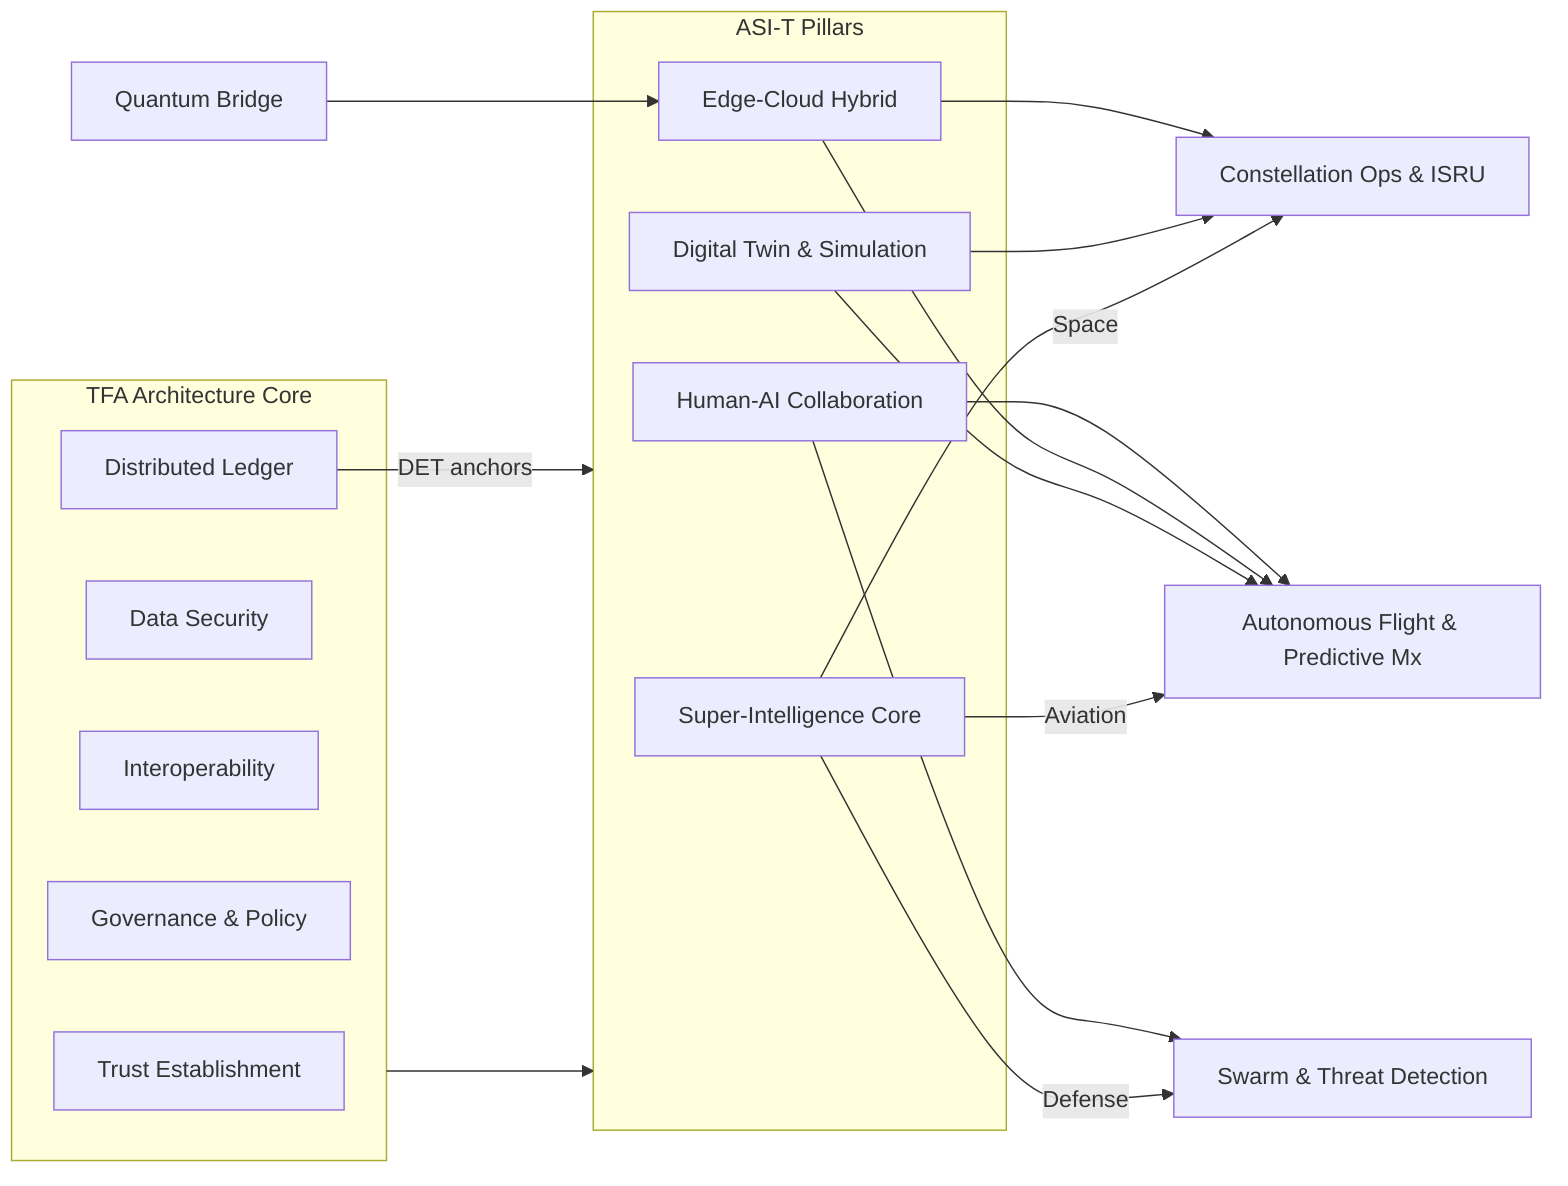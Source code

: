 flowchart LR
  subgraph TFA["TFA Architecture Core"]
    TE[Trust Establishment]
    DS[Data Security]
    IO[Interoperability]
    GP[Governance & Policy]
    DLT[Distributed Ledger]
  end

  subgraph ASIT["ASI-T Pillars"]
    SIC[Super-Intelligence Core]
    DTS[Digital Twin & Simulation]
    ECH[Edge-Cloud Hybrid]
    HAI[Human-AI Collaboration]
  end

  QB[Quantum Bridge]

  TFA --> ASIT
  QB  --> ECH
  SIC -->|Aviation| AV[Autonomous Flight & Predictive Mx]
  SIC -->|Space| SP[Constellation Ops & ISRU]
  SIC -->|Defense| DF[Swarm & Threat Detection]
  DTS --> AV
  DTS --> SP
  ECH --> AV
  ECH --> SP
  HAI --> AV
  HAI --> DF
  DLT -->|DET anchors| ASIT
